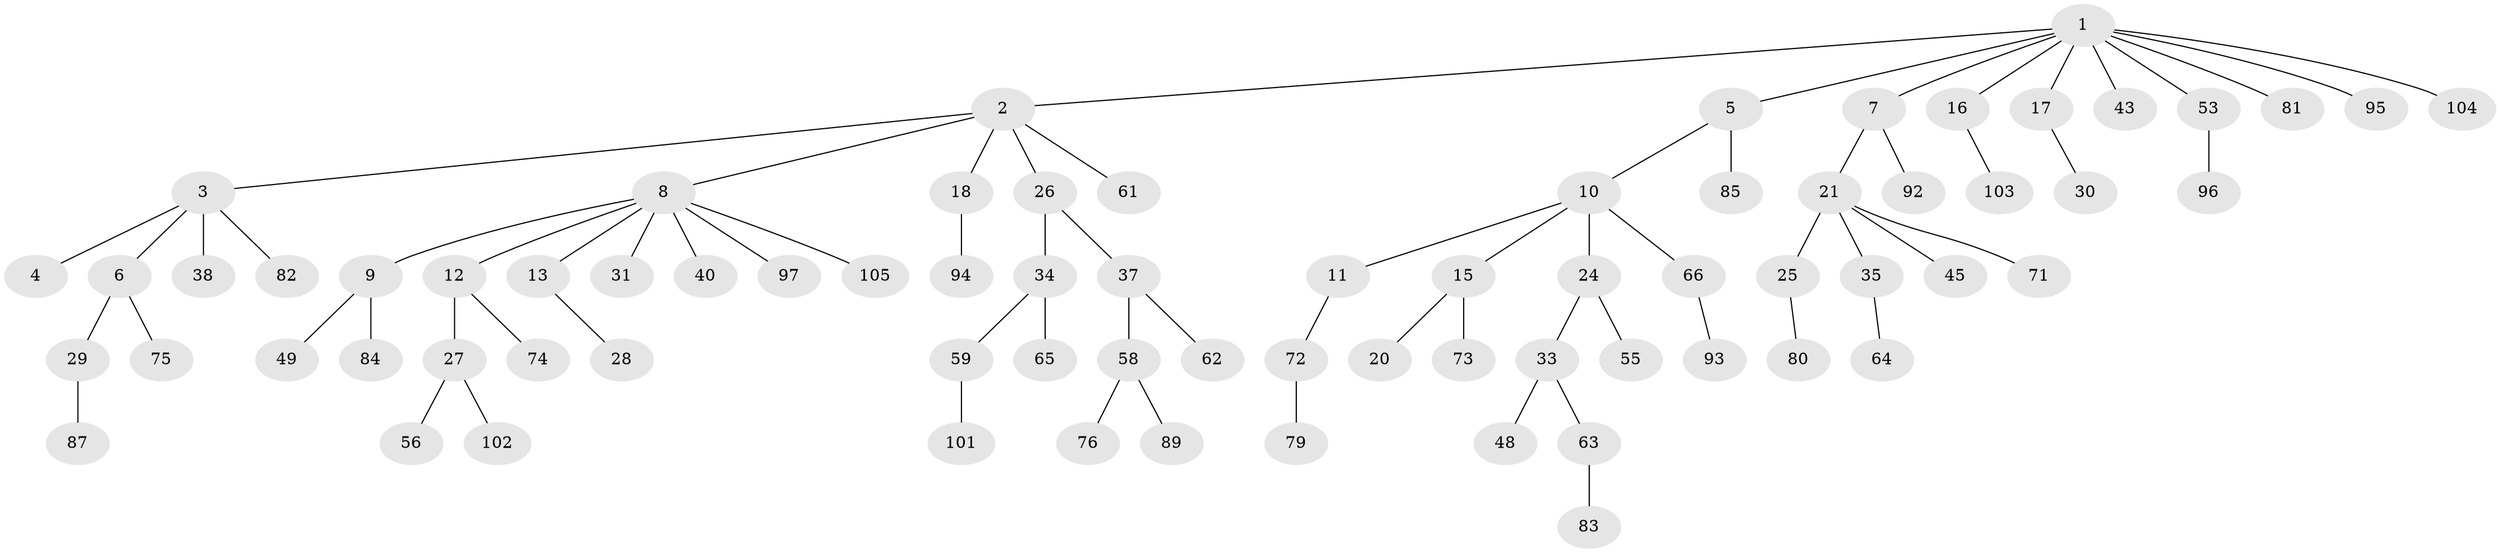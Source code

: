 // Generated by graph-tools (version 1.1) at 2025/24/03/03/25 07:24:07]
// undirected, 74 vertices, 73 edges
graph export_dot {
graph [start="1"]
  node [color=gray90,style=filled];
  1 [super="+98"];
  2 [super="+22"];
  3 [super="+77"];
  4;
  5 [super="+32"];
  6 [super="+57"];
  7;
  8 [super="+19"];
  9 [super="+39"];
  10 [super="+46"];
  11 [super="+41"];
  12 [super="+14"];
  13 [super="+68"];
  15;
  16 [super="+36"];
  17 [super="+51"];
  18 [super="+69"];
  20;
  21 [super="+23"];
  24 [super="+54"];
  25 [super="+60"];
  26;
  27 [super="+42"];
  28;
  29;
  30 [super="+47"];
  31 [super="+50"];
  33 [super="+90"];
  34;
  35 [super="+44"];
  37;
  38;
  40;
  43;
  45;
  48;
  49 [super="+52"];
  53 [super="+67"];
  55;
  56 [super="+91"];
  58 [super="+70"];
  59 [super="+86"];
  61;
  62;
  63;
  64;
  65 [super="+78"];
  66 [super="+100"];
  71;
  72;
  73;
  74;
  75 [super="+99"];
  76;
  79;
  80;
  81;
  82 [super="+106"];
  83;
  84;
  85;
  87 [super="+88"];
  89;
  92;
  93;
  94;
  95;
  96;
  97;
  101;
  102;
  103;
  104;
  105;
  1 -- 2;
  1 -- 5;
  1 -- 7;
  1 -- 16;
  1 -- 17;
  1 -- 43;
  1 -- 53;
  1 -- 81;
  1 -- 95;
  1 -- 104;
  2 -- 3;
  2 -- 8;
  2 -- 18;
  2 -- 26;
  2 -- 61;
  3 -- 4;
  3 -- 6;
  3 -- 38;
  3 -- 82;
  5 -- 10;
  5 -- 85;
  6 -- 29;
  6 -- 75;
  7 -- 21;
  7 -- 92;
  8 -- 9;
  8 -- 12;
  8 -- 13;
  8 -- 97;
  8 -- 105;
  8 -- 40;
  8 -- 31;
  9 -- 49;
  9 -- 84;
  10 -- 11;
  10 -- 15;
  10 -- 24;
  10 -- 66;
  11 -- 72;
  12 -- 74;
  12 -- 27;
  13 -- 28;
  15 -- 20;
  15 -- 73;
  16 -- 103;
  17 -- 30;
  18 -- 94;
  21 -- 45;
  21 -- 71;
  21 -- 25;
  21 -- 35;
  24 -- 33;
  24 -- 55;
  25 -- 80;
  26 -- 34;
  26 -- 37;
  27 -- 102;
  27 -- 56;
  29 -- 87;
  33 -- 48;
  33 -- 63;
  34 -- 59;
  34 -- 65;
  35 -- 64;
  37 -- 58;
  37 -- 62;
  53 -- 96;
  58 -- 76;
  58 -- 89;
  59 -- 101;
  63 -- 83;
  66 -- 93;
  72 -- 79;
}
